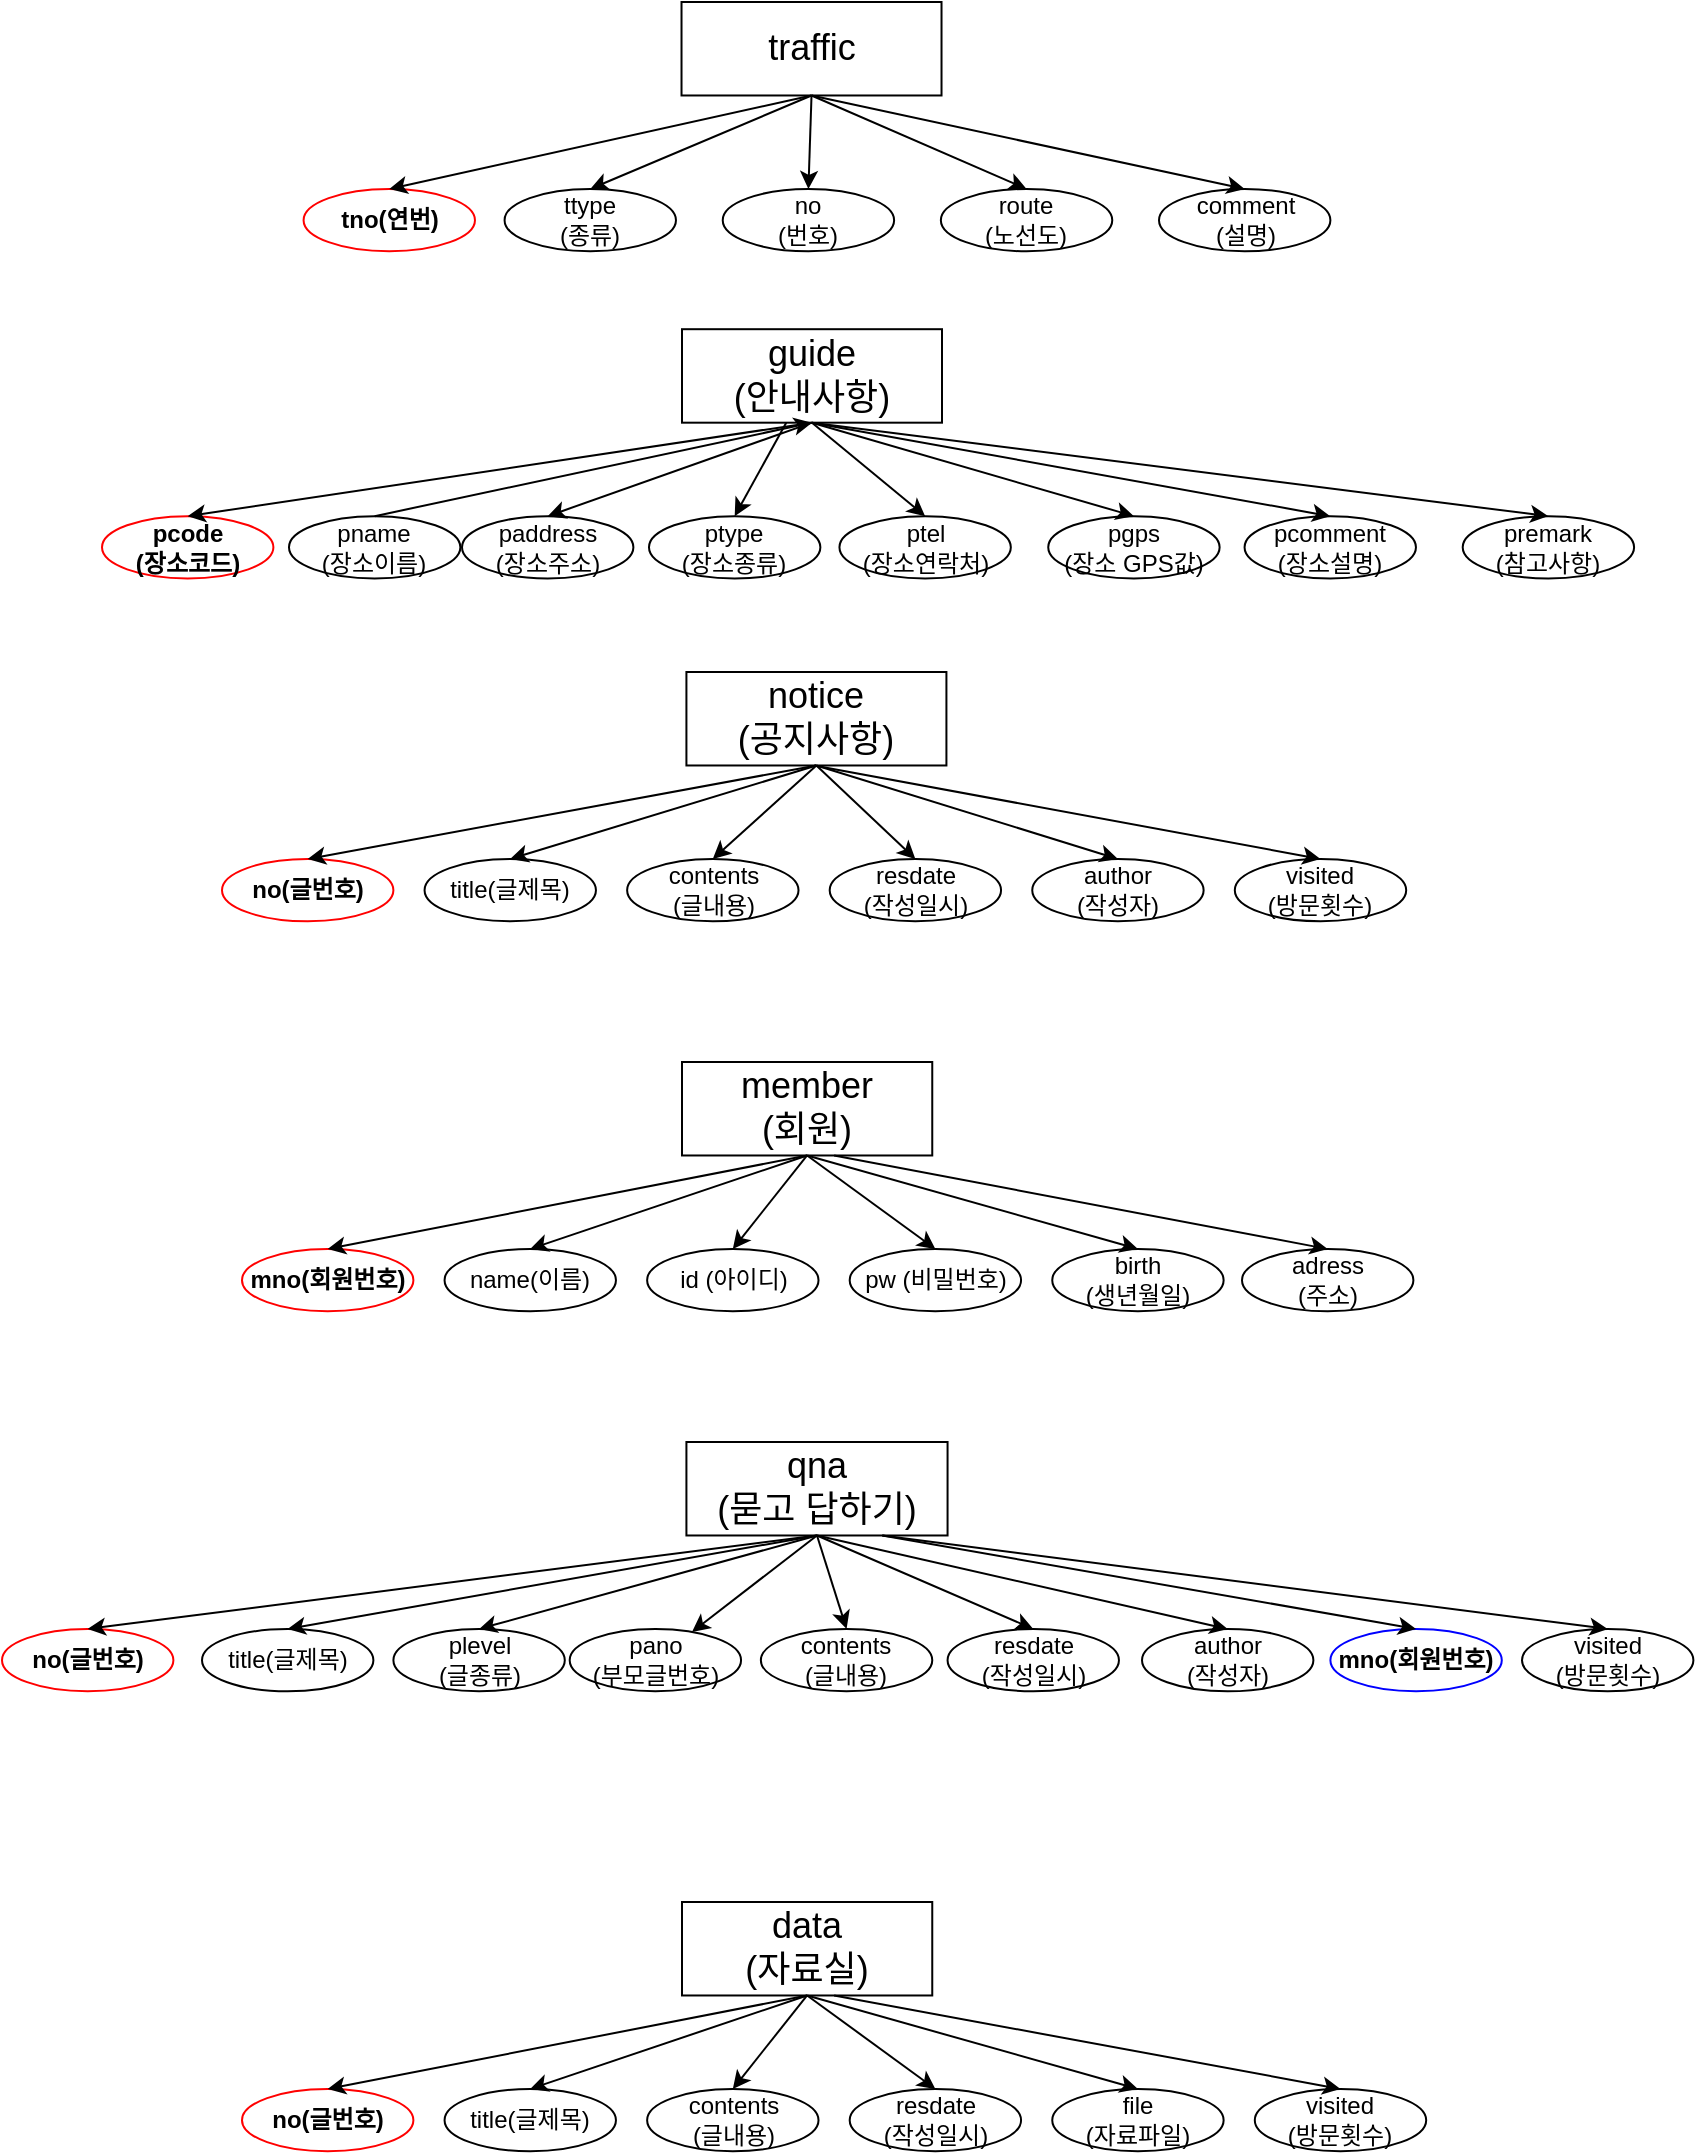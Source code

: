 <mxfile version="24.2.1" type="device">
  <diagram name="페이지-1" id="PMv8lx8V3qfni_dPulnV">
    <mxGraphModel dx="2577" dy="1800" grid="1" gridSize="10" guides="1" tooltips="1" connect="1" arrows="1" fold="1" page="1" pageScale="1" pageWidth="827" pageHeight="1169" math="0" shadow="0">
      <root>
        <mxCell id="0" />
        <mxCell id="1" parent="0" />
        <mxCell id="TnMOd77lt0L8lL9HjfpI-1" value="&lt;font style=&quot;font-size: 18px;&quot;&gt;traffic&lt;/font&gt;" style="rounded=0;whiteSpace=wrap;html=1;" parent="1" vertex="1">
          <mxGeometry x="209.76" y="60" width="130" height="46.74" as="geometry" />
        </mxCell>
        <mxCell id="TnMOd77lt0L8lL9HjfpI-2" value="ttype&lt;div&gt;(종류)&lt;/div&gt;" style="ellipse;whiteSpace=wrap;html=1;" parent="1" vertex="1">
          <mxGeometry x="121.29" y="153.488" width="85.698" height="31.163" as="geometry" />
        </mxCell>
        <mxCell id="TnMOd77lt0L8lL9HjfpI-3" value="no&lt;div&gt;(번호)&lt;/div&gt;" style="ellipse;whiteSpace=wrap;html=1;" parent="1" vertex="1">
          <mxGeometry x="230.36" y="153.488" width="85.698" height="31.163" as="geometry" />
        </mxCell>
        <mxCell id="TnMOd77lt0L8lL9HjfpI-4" value="route&lt;div&gt;(노선도)&lt;/div&gt;" style="ellipse;whiteSpace=wrap;html=1;" parent="1" vertex="1">
          <mxGeometry x="339.431" y="153.488" width="85.698" height="31.163" as="geometry" />
        </mxCell>
        <mxCell id="TnMOd77lt0L8lL9HjfpI-5" value="comment&lt;div&gt;(설명)&lt;/div&gt;" style="ellipse;whiteSpace=wrap;html=1;" parent="1" vertex="1">
          <mxGeometry x="448.501" y="153.488" width="85.698" height="31.163" as="geometry" />
        </mxCell>
        <mxCell id="TnMOd77lt0L8lL9HjfpI-6" value="" style="endArrow=classic;html=1;rounded=0;exitX=0.5;exitY=1;exitDx=0;exitDy=0;entryX=0.5;entryY=0;entryDx=0;entryDy=0;" parent="1" source="TnMOd77lt0L8lL9HjfpI-1" target="TnMOd77lt0L8lL9HjfpI-2" edge="1">
          <mxGeometry width="50" height="50" relative="1" as="geometry">
            <mxPoint x="258.018" y="293.721" as="sourcePoint" />
            <mxPoint x="296.972" y="254.767" as="targetPoint" />
          </mxGeometry>
        </mxCell>
        <mxCell id="TnMOd77lt0L8lL9HjfpI-7" value="" style="endArrow=classic;html=1;rounded=0;exitX=0.5;exitY=1;exitDx=0;exitDy=0;entryX=0.5;entryY=0;entryDx=0;entryDy=0;" parent="1" source="TnMOd77lt0L8lL9HjfpI-1" target="TnMOd77lt0L8lL9HjfpI-3" edge="1">
          <mxGeometry width="50" height="50" relative="1" as="geometry">
            <mxPoint x="284.506" y="114.535" as="sourcePoint" />
            <mxPoint x="121.68" y="161.279" as="targetPoint" />
          </mxGeometry>
        </mxCell>
        <mxCell id="TnMOd77lt0L8lL9HjfpI-8" value="" style="endArrow=classic;html=1;rounded=0;exitX=0.5;exitY=1;exitDx=0;exitDy=0;entryX=0.5;entryY=0;entryDx=0;entryDy=0;" parent="1" source="TnMOd77lt0L8lL9HjfpI-1" target="TnMOd77lt0L8lL9HjfpI-4" edge="1">
          <mxGeometry width="50" height="50" relative="1" as="geometry">
            <mxPoint x="284.506" y="114.535" as="sourcePoint" />
            <mxPoint x="230.75" y="161.279" as="targetPoint" />
          </mxGeometry>
        </mxCell>
        <mxCell id="TnMOd77lt0L8lL9HjfpI-9" value="" style="endArrow=classic;html=1;rounded=0;exitX=0.5;exitY=1;exitDx=0;exitDy=0;entryX=0.5;entryY=0;entryDx=0;entryDy=0;" parent="1" source="TnMOd77lt0L8lL9HjfpI-1" target="TnMOd77lt0L8lL9HjfpI-5" edge="1">
          <mxGeometry width="50" height="50" relative="1" as="geometry">
            <mxPoint x="284.506" y="114.535" as="sourcePoint" />
            <mxPoint x="339.821" y="161.279" as="targetPoint" />
          </mxGeometry>
        </mxCell>
        <mxCell id="TnMOd77lt0L8lL9HjfpI-10" value="&lt;span style=&quot;font-size: 18px;&quot;&gt;guide&lt;/span&gt;&lt;div&gt;&lt;span style=&quot;font-size: 18px;&quot;&gt;(안내사항)&lt;/span&gt;&lt;/div&gt;" style="rounded=0;whiteSpace=wrap;html=1;" parent="1" vertex="1">
          <mxGeometry x="210" y="223.6" width="130" height="46.74" as="geometry" />
        </mxCell>
        <mxCell id="TnMOd77lt0L8lL9HjfpI-11" value="&lt;b&gt;pcode&lt;/b&gt;&lt;div&gt;&lt;b&gt;(장소코드)&lt;/b&gt;&lt;/div&gt;" style="ellipse;whiteSpace=wrap;html=1;strokeColor=#FF0000;" parent="1" vertex="1">
          <mxGeometry x="-80" y="317.093" width="85.698" height="31.163" as="geometry" />
        </mxCell>
        <mxCell id="TnMOd77lt0L8lL9HjfpI-12" value="paddress&lt;div&gt;(장소주소)&lt;/div&gt;" style="ellipse;whiteSpace=wrap;html=1;" parent="1" vertex="1">
          <mxGeometry x="100.0" y="317.093" width="85.698" height="31.163" as="geometry" />
        </mxCell>
        <mxCell id="TnMOd77lt0L8lL9HjfpI-13" value="ptel&lt;div&gt;(장소연락처)&lt;/div&gt;" style="ellipse;whiteSpace=wrap;html=1;" parent="1" vertex="1">
          <mxGeometry x="288.72" y="317.093" width="85.698" height="31.163" as="geometry" />
        </mxCell>
        <mxCell id="TnMOd77lt0L8lL9HjfpI-14" value="pgps&lt;div&gt;(장소 GPS값)&lt;/div&gt;" style="ellipse;whiteSpace=wrap;html=1;" parent="1" vertex="1">
          <mxGeometry x="393.116" y="317.093" width="85.698" height="31.163" as="geometry" />
        </mxCell>
        <mxCell id="TnMOd77lt0L8lL9HjfpI-15" value="" style="endArrow=classic;html=1;rounded=0;exitX=0.5;exitY=1;exitDx=0;exitDy=0;entryX=0.5;entryY=0;entryDx=0;entryDy=0;" parent="1" source="TnMOd77lt0L8lL9HjfpI-10" target="TnMOd77lt0L8lL9HjfpI-11" edge="1">
          <mxGeometry width="50" height="50" relative="1" as="geometry">
            <mxPoint x="208.258" y="457.326" as="sourcePoint" />
            <mxPoint x="247.212" y="418.372" as="targetPoint" />
          </mxGeometry>
        </mxCell>
        <mxCell id="TnMOd77lt0L8lL9HjfpI-16" value="" style="endArrow=classic;html=1;rounded=0;exitX=0.5;exitY=1;exitDx=0;exitDy=0;entryX=0.5;entryY=0;entryDx=0;entryDy=0;" parent="1" source="TnMOd77lt0L8lL9HjfpI-10" target="TnMOd77lt0L8lL9HjfpI-12" edge="1">
          <mxGeometry width="50" height="50" relative="1" as="geometry">
            <mxPoint x="234.746" y="278.14" as="sourcePoint" />
            <mxPoint x="71.92" y="324.884" as="targetPoint" />
          </mxGeometry>
        </mxCell>
        <mxCell id="TnMOd77lt0L8lL9HjfpI-17" value="" style="endArrow=classic;html=1;rounded=0;exitX=0.5;exitY=1;exitDx=0;exitDy=0;entryX=0.5;entryY=0;entryDx=0;entryDy=0;" parent="1" source="TnMOd77lt0L8lL9HjfpI-10" target="TnMOd77lt0L8lL9HjfpI-13" edge="1">
          <mxGeometry width="50" height="50" relative="1" as="geometry">
            <mxPoint x="234.746" y="278.14" as="sourcePoint" />
            <mxPoint x="180.99" y="324.884" as="targetPoint" />
          </mxGeometry>
        </mxCell>
        <mxCell id="TnMOd77lt0L8lL9HjfpI-18" value="" style="endArrow=classic;html=1;rounded=0;exitX=0.5;exitY=1;exitDx=0;exitDy=0;entryX=0.5;entryY=0;entryDx=0;entryDy=0;" parent="1" source="TnMOd77lt0L8lL9HjfpI-10" target="TnMOd77lt0L8lL9HjfpI-14" edge="1">
          <mxGeometry width="50" height="50" relative="1" as="geometry">
            <mxPoint x="234.746" y="278.14" as="sourcePoint" />
            <mxPoint x="290.061" y="324.884" as="targetPoint" />
          </mxGeometry>
        </mxCell>
        <mxCell id="TnMOd77lt0L8lL9HjfpI-19" value="pcomment&lt;div&gt;(장소설명)&lt;/div&gt;" style="ellipse;whiteSpace=wrap;html=1;" parent="1" vertex="1">
          <mxGeometry x="491.279" y="317.093" width="85.698" height="31.163" as="geometry" />
        </mxCell>
        <mxCell id="TnMOd77lt0L8lL9HjfpI-20" value="premark&lt;div&gt;(참고사항)&lt;/div&gt;" style="ellipse;whiteSpace=wrap;html=1;" parent="1" vertex="1">
          <mxGeometry x="600.35" y="317.093" width="85.698" height="31.163" as="geometry" />
        </mxCell>
        <mxCell id="TnMOd77lt0L8lL9HjfpI-21" value="" style="endArrow=classic;html=1;rounded=0;exitX=0.5;exitY=1;exitDx=0;exitDy=0;entryX=0.5;entryY=0;entryDx=0;entryDy=0;" parent="1" source="TnMOd77lt0L8lL9HjfpI-10" target="TnMOd77lt0L8lL9HjfpI-19" edge="1">
          <mxGeometry width="50" height="50" relative="1" as="geometry">
            <mxPoint x="234.746" y="278.14" as="sourcePoint" />
            <mxPoint x="277.595" y="324.884" as="targetPoint" />
          </mxGeometry>
        </mxCell>
        <mxCell id="TnMOd77lt0L8lL9HjfpI-22" value="" style="endArrow=classic;html=1;rounded=0;entryX=0.5;entryY=0;entryDx=0;entryDy=0;exitX=0.5;exitY=1;exitDx=0;exitDy=0;" parent="1" source="TnMOd77lt0L8lL9HjfpI-10" target="TnMOd77lt0L8lL9HjfpI-20" edge="1">
          <mxGeometry width="50" height="50" relative="1" as="geometry">
            <mxPoint x="231.63" y="270.349" as="sourcePoint" />
            <mxPoint x="375.759" y="324.884" as="targetPoint" />
          </mxGeometry>
        </mxCell>
        <mxCell id="TnMOd77lt0L8lL9HjfpI-24" value="&lt;span style=&quot;font-size: 18px;&quot;&gt;notice&lt;/span&gt;&lt;div&gt;&lt;span style=&quot;font-size: 18px;&quot;&gt;(공지사항)&lt;/span&gt;&lt;/div&gt;" style="rounded=0;whiteSpace=wrap;html=1;" parent="1" vertex="1">
          <mxGeometry x="212.21" y="395" width="130" height="46.74" as="geometry" />
        </mxCell>
        <mxCell id="TnMOd77lt0L8lL9HjfpI-25" value="&lt;div&gt;&lt;b&gt;no(글번호)&lt;/b&gt;&lt;/div&gt;" style="ellipse;whiteSpace=wrap;html=1;strokeColor=#FF0000;" parent="1" vertex="1">
          <mxGeometry x="-19.999" y="488.488" width="85.698" height="31.163" as="geometry" />
        </mxCell>
        <mxCell id="TnMOd77lt0L8lL9HjfpI-26" value="title(글제목)" style="ellipse;whiteSpace=wrap;html=1;" parent="1" vertex="1">
          <mxGeometry x="81.28" y="488.488" width="85.698" height="31.163" as="geometry" />
        </mxCell>
        <mxCell id="TnMOd77lt0L8lL9HjfpI-27" value="contents&lt;div&gt;(글내용)&lt;/div&gt;" style="ellipse;whiteSpace=wrap;html=1;" parent="1" vertex="1">
          <mxGeometry x="182.56" y="488.488" width="85.698" height="31.163" as="geometry" />
        </mxCell>
        <mxCell id="TnMOd77lt0L8lL9HjfpI-28" value="resdate&lt;div&gt;(작성일시)&lt;/div&gt;" style="ellipse;whiteSpace=wrap;html=1;" parent="1" vertex="1">
          <mxGeometry x="283.84" y="488.488" width="85.698" height="31.163" as="geometry" />
        </mxCell>
        <mxCell id="TnMOd77lt0L8lL9HjfpI-29" value="" style="endArrow=classic;html=1;rounded=0;exitX=0.5;exitY=1;exitDx=0;exitDy=0;entryX=0.5;entryY=0;entryDx=0;entryDy=0;" parent="1" source="TnMOd77lt0L8lL9HjfpI-24" target="TnMOd77lt0L8lL9HjfpI-25" edge="1">
          <mxGeometry width="50" height="50" relative="1" as="geometry">
            <mxPoint x="259.689" y="628.721" as="sourcePoint" />
            <mxPoint x="298.642" y="589.767" as="targetPoint" />
          </mxGeometry>
        </mxCell>
        <mxCell id="TnMOd77lt0L8lL9HjfpI-30" value="" style="endArrow=classic;html=1;rounded=0;exitX=0.5;exitY=1;exitDx=0;exitDy=0;entryX=0.5;entryY=0;entryDx=0;entryDy=0;" parent="1" source="TnMOd77lt0L8lL9HjfpI-24" target="TnMOd77lt0L8lL9HjfpI-26" edge="1">
          <mxGeometry width="50" height="50" relative="1" as="geometry">
            <mxPoint x="286.177" y="449.535" as="sourcePoint" />
            <mxPoint x="123.351" y="496.279" as="targetPoint" />
          </mxGeometry>
        </mxCell>
        <mxCell id="TnMOd77lt0L8lL9HjfpI-31" value="" style="endArrow=classic;html=1;rounded=0;exitX=0.5;exitY=1;exitDx=0;exitDy=0;entryX=0.5;entryY=0;entryDx=0;entryDy=0;" parent="1" source="TnMOd77lt0L8lL9HjfpI-24" target="TnMOd77lt0L8lL9HjfpI-27" edge="1">
          <mxGeometry width="50" height="50" relative="1" as="geometry">
            <mxPoint x="286.177" y="449.535" as="sourcePoint" />
            <mxPoint x="232.421" y="496.279" as="targetPoint" />
          </mxGeometry>
        </mxCell>
        <mxCell id="TnMOd77lt0L8lL9HjfpI-32" value="" style="endArrow=classic;html=1;rounded=0;exitX=0.5;exitY=1;exitDx=0;exitDy=0;entryX=0.5;entryY=0;entryDx=0;entryDy=0;" parent="1" source="TnMOd77lt0L8lL9HjfpI-24" target="TnMOd77lt0L8lL9HjfpI-28" edge="1">
          <mxGeometry width="50" height="50" relative="1" as="geometry">
            <mxPoint x="286.177" y="449.535" as="sourcePoint" />
            <mxPoint x="341.492" y="496.279" as="targetPoint" />
          </mxGeometry>
        </mxCell>
        <mxCell id="TnMOd77lt0L8lL9HjfpI-33" value="author&lt;div&gt;(작성자)&lt;/div&gt;" style="ellipse;whiteSpace=wrap;html=1;" parent="1" vertex="1">
          <mxGeometry x="385.12" y="488.488" width="85.698" height="31.163" as="geometry" />
        </mxCell>
        <mxCell id="TnMOd77lt0L8lL9HjfpI-34" value="visited&lt;div&gt;(방문횟수)&lt;/div&gt;" style="ellipse;whiteSpace=wrap;html=1;" parent="1" vertex="1">
          <mxGeometry x="486.399" y="488.488" width="85.698" height="31.163" as="geometry" />
        </mxCell>
        <mxCell id="TnMOd77lt0L8lL9HjfpI-35" value="" style="endArrow=classic;html=1;rounded=0;exitX=0.5;exitY=1;exitDx=0;exitDy=0;entryX=0.5;entryY=0;entryDx=0;entryDy=0;" parent="1" source="TnMOd77lt0L8lL9HjfpI-24" target="TnMOd77lt0L8lL9HjfpI-33" edge="1">
          <mxGeometry width="50" height="50" relative="1" as="geometry">
            <mxPoint x="286.177" y="449.535" as="sourcePoint" />
            <mxPoint x="334.48" y="496.279" as="targetPoint" />
          </mxGeometry>
        </mxCell>
        <mxCell id="TnMOd77lt0L8lL9HjfpI-36" value="" style="endArrow=classic;html=1;rounded=0;entryX=0.5;entryY=0;entryDx=0;entryDy=0;" parent="1" target="TnMOd77lt0L8lL9HjfpI-34" edge="1">
          <mxGeometry width="50" height="50" relative="1" as="geometry">
            <mxPoint x="276.049" y="441.744" as="sourcePoint" />
            <mxPoint x="435.76" y="496.279" as="targetPoint" />
          </mxGeometry>
        </mxCell>
        <mxCell id="TnMOd77lt0L8lL9HjfpI-37" value="&lt;span style=&quot;font-size: 18px;&quot;&gt;qna&lt;/span&gt;&lt;br&gt;&lt;div&gt;&lt;span style=&quot;font-size: 18px;&quot;&gt;(묻고 답하기)&lt;/span&gt;&lt;/div&gt;" style="rounded=0;whiteSpace=wrap;html=1;" parent="1" vertex="1">
          <mxGeometry x="212.21" y="780" width="130.57" height="46.74" as="geometry" />
        </mxCell>
        <mxCell id="TnMOd77lt0L8lL9HjfpI-38" value="&lt;div&gt;&lt;b&gt;no(글번호)&lt;/b&gt;&lt;/div&gt;" style="ellipse;whiteSpace=wrap;html=1;strokeColor=#FF0000;" parent="1" vertex="1">
          <mxGeometry x="-129.999" y="873.483" width="85.698" height="31.163" as="geometry" />
        </mxCell>
        <mxCell id="TnMOd77lt0L8lL9HjfpI-39" value="title(글제목)" style="ellipse;whiteSpace=wrap;html=1;" parent="1" vertex="1">
          <mxGeometry x="-30.0" y="873.493" width="85.698" height="31.163" as="geometry" />
        </mxCell>
        <mxCell id="TnMOd77lt0L8lL9HjfpI-40" value="plevel&lt;div&gt;(글종류)&lt;/div&gt;" style="ellipse;whiteSpace=wrap;html=1;" parent="1" vertex="1">
          <mxGeometry x="65.7" y="873.483" width="85.698" height="31.163" as="geometry" />
        </mxCell>
        <mxCell id="TnMOd77lt0L8lL9HjfpI-41" value="resdate&lt;div&gt;(작성일시)&lt;/div&gt;" style="ellipse;whiteSpace=wrap;html=1;" parent="1" vertex="1">
          <mxGeometry x="342.782" y="873.493" width="85.698" height="31.163" as="geometry" />
        </mxCell>
        <mxCell id="TnMOd77lt0L8lL9HjfpI-42" value="" style="endArrow=classic;html=1;rounded=0;exitX=0.5;exitY=1;exitDx=0;exitDy=0;entryX=0.5;entryY=0;entryDx=0;entryDy=0;" parent="1" source="TnMOd77lt0L8lL9HjfpI-37" target="TnMOd77lt0L8lL9HjfpI-38" edge="1">
          <mxGeometry width="50" height="50" relative="1" as="geometry">
            <mxPoint x="207.479" y="1013.726" as="sourcePoint" />
            <mxPoint x="246.432" y="974.772" as="targetPoint" />
          </mxGeometry>
        </mxCell>
        <mxCell id="TnMOd77lt0L8lL9HjfpI-43" value="" style="endArrow=classic;html=1;rounded=0;exitX=0.5;exitY=1;exitDx=0;exitDy=0;entryX=0.5;entryY=0;entryDx=0;entryDy=0;" parent="1" source="TnMOd77lt0L8lL9HjfpI-37" target="TnMOd77lt0L8lL9HjfpI-39" edge="1">
          <mxGeometry width="50" height="50" relative="1" as="geometry">
            <mxPoint x="233.967" y="834.54" as="sourcePoint" />
            <mxPoint x="71.141" y="881.284" as="targetPoint" />
          </mxGeometry>
        </mxCell>
        <mxCell id="TnMOd77lt0L8lL9HjfpI-44" value="" style="endArrow=classic;html=1;rounded=0;exitX=0.5;exitY=1;exitDx=0;exitDy=0;entryX=0.5;entryY=0;entryDx=0;entryDy=0;" parent="1" source="TnMOd77lt0L8lL9HjfpI-37" target="TnMOd77lt0L8lL9HjfpI-40" edge="1">
          <mxGeometry width="50" height="50" relative="1" as="geometry">
            <mxPoint x="233.967" y="834.54" as="sourcePoint" />
            <mxPoint x="180.211" y="881.284" as="targetPoint" />
          </mxGeometry>
        </mxCell>
        <mxCell id="TnMOd77lt0L8lL9HjfpI-45" value="" style="endArrow=classic;html=1;rounded=0;exitX=0.5;exitY=1;exitDx=0;exitDy=0;entryX=0.5;entryY=0;entryDx=0;entryDy=0;" parent="1" source="TnMOd77lt0L8lL9HjfpI-37" target="TnMOd77lt0L8lL9HjfpI-41" edge="1">
          <mxGeometry width="50" height="50" relative="1" as="geometry">
            <mxPoint x="233.967" y="834.54" as="sourcePoint" />
            <mxPoint x="289.282" y="881.284" as="targetPoint" />
          </mxGeometry>
        </mxCell>
        <mxCell id="TnMOd77lt0L8lL9HjfpI-46" value="author&lt;div&gt;(작성자)&lt;/div&gt;" style="ellipse;whiteSpace=wrap;html=1;" parent="1" vertex="1">
          <mxGeometry x="440.002" y="873.493" width="85.698" height="31.163" as="geometry" />
        </mxCell>
        <mxCell id="TnMOd77lt0L8lL9HjfpI-47" value="visited&lt;div&gt;(방문횟수)&lt;/div&gt;" style="ellipse;whiteSpace=wrap;html=1;" parent="1" vertex="1">
          <mxGeometry x="630.002" y="873.493" width="85.698" height="31.163" as="geometry" />
        </mxCell>
        <mxCell id="TnMOd77lt0L8lL9HjfpI-48" value="" style="endArrow=classic;html=1;rounded=0;exitX=0.5;exitY=1;exitDx=0;exitDy=0;entryX=0.5;entryY=0;entryDx=0;entryDy=0;" parent="1" source="TnMOd77lt0L8lL9HjfpI-37" target="TnMOd77lt0L8lL9HjfpI-46" edge="1">
          <mxGeometry width="50" height="50" relative="1" as="geometry">
            <mxPoint x="233.967" y="834.54" as="sourcePoint" />
            <mxPoint x="282.27" y="881.284" as="targetPoint" />
          </mxGeometry>
        </mxCell>
        <mxCell id="TnMOd77lt0L8lL9HjfpI-49" value="" style="endArrow=classic;html=1;rounded=0;entryX=0.5;entryY=0;entryDx=0;entryDy=0;exitX=0.75;exitY=1;exitDx=0;exitDy=0;" parent="1" source="TnMOd77lt0L8lL9HjfpI-37" target="TnMOd77lt0L8lL9HjfpI-47" edge="1">
          <mxGeometry width="50" height="50" relative="1" as="geometry">
            <mxPoint x="362.815" y="846.078" as="sourcePoint" />
            <mxPoint x="383.55" y="881.284" as="targetPoint" />
          </mxGeometry>
        </mxCell>
        <mxCell id="TnMOd77lt0L8lL9HjfpI-50" value="pano&lt;div&gt;(부모글번호)&lt;/div&gt;" style="ellipse;whiteSpace=wrap;html=1;" parent="1" vertex="1">
          <mxGeometry x="153.842" y="873.487" width="85.698" height="31.163" as="geometry" />
        </mxCell>
        <mxCell id="TnMOd77lt0L8lL9HjfpI-52" value="" style="endArrow=classic;html=1;rounded=0;entryX=0.5;entryY=0;entryDx=0;entryDy=0;exitX=0.5;exitY=1;exitDx=0;exitDy=0;" parent="1" source="TnMOd77lt0L8lL9HjfpI-37" target="TnMOd77lt0L8lL9HjfpI-54" edge="1">
          <mxGeometry width="50" height="50" relative="1" as="geometry">
            <mxPoint x="223.839" y="826.749" as="sourcePoint" />
            <mxPoint x="321.224" y="826.749" as="targetPoint" />
          </mxGeometry>
        </mxCell>
        <mxCell id="TnMOd77lt0L8lL9HjfpI-54" value="contents&lt;div&gt;(글내용)&lt;/div&gt;" style="ellipse;whiteSpace=wrap;html=1;" parent="1" vertex="1">
          <mxGeometry x="249.435" y="873.489" width="85.698" height="31.163" as="geometry" />
        </mxCell>
        <mxCell id="TnMOd77lt0L8lL9HjfpI-55" value="" style="endArrow=classic;html=1;rounded=0;exitX=0.5;exitY=1;exitDx=0;exitDy=0;" parent="1" source="TnMOd77lt0L8lL9HjfpI-37" target="TnMOd77lt0L8lL9HjfpI-50" edge="1">
          <mxGeometry width="50" height="50" relative="1" as="geometry">
            <mxPoint x="230" y="831.4" as="sourcePoint" />
            <mxPoint x="393" y="883.4" as="targetPoint" />
          </mxGeometry>
        </mxCell>
        <mxCell id="TnMOd77lt0L8lL9HjfpI-56" value="&lt;span style=&quot;font-size: 18px;&quot;&gt;data&lt;/span&gt;&lt;div&gt;&lt;span style=&quot;font-size: 18px;&quot;&gt;(자료실)&lt;/span&gt;&lt;/div&gt;" style="rounded=0;whiteSpace=wrap;html=1;" parent="1" vertex="1">
          <mxGeometry x="210" y="1010" width="125.13" height="46.74" as="geometry" />
        </mxCell>
        <mxCell id="TnMOd77lt0L8lL9HjfpI-57" value="&lt;div&gt;&lt;b&gt;no(글번호)&lt;/b&gt;&lt;/div&gt;" style="ellipse;whiteSpace=wrap;html=1;strokeColor=#FF0000;" parent="1" vertex="1">
          <mxGeometry x="-9.999" y="1103.488" width="85.698" height="31.163" as="geometry" />
        </mxCell>
        <mxCell id="TnMOd77lt0L8lL9HjfpI-58" value="title(글제목)" style="ellipse;whiteSpace=wrap;html=1;" parent="1" vertex="1">
          <mxGeometry x="91.28" y="1103.488" width="85.698" height="31.163" as="geometry" />
        </mxCell>
        <mxCell id="TnMOd77lt0L8lL9HjfpI-59" value="contents&lt;div&gt;(글내용)&lt;/div&gt;" style="ellipse;whiteSpace=wrap;html=1;" parent="1" vertex="1">
          <mxGeometry x="192.56" y="1103.488" width="85.698" height="31.163" as="geometry" />
        </mxCell>
        <mxCell id="TnMOd77lt0L8lL9HjfpI-60" value="resdate&lt;div&gt;(작성일시)&lt;/div&gt;" style="ellipse;whiteSpace=wrap;html=1;" parent="1" vertex="1">
          <mxGeometry x="293.84" y="1103.488" width="85.698" height="31.163" as="geometry" />
        </mxCell>
        <mxCell id="TnMOd77lt0L8lL9HjfpI-61" value="" style="endArrow=classic;html=1;rounded=0;exitX=0.5;exitY=1;exitDx=0;exitDy=0;entryX=0.5;entryY=0;entryDx=0;entryDy=0;" parent="1" source="TnMOd77lt0L8lL9HjfpI-56" target="TnMOd77lt0L8lL9HjfpI-57" edge="1">
          <mxGeometry width="50" height="50" relative="1" as="geometry">
            <mxPoint x="269.689" y="1243.721" as="sourcePoint" />
            <mxPoint x="308.642" y="1204.767" as="targetPoint" />
          </mxGeometry>
        </mxCell>
        <mxCell id="TnMOd77lt0L8lL9HjfpI-62" value="" style="endArrow=classic;html=1;rounded=0;exitX=0.5;exitY=1;exitDx=0;exitDy=0;entryX=0.5;entryY=0;entryDx=0;entryDy=0;" parent="1" source="TnMOd77lt0L8lL9HjfpI-56" target="TnMOd77lt0L8lL9HjfpI-58" edge="1">
          <mxGeometry width="50" height="50" relative="1" as="geometry">
            <mxPoint x="296.177" y="1064.535" as="sourcePoint" />
            <mxPoint x="133.351" y="1111.279" as="targetPoint" />
          </mxGeometry>
        </mxCell>
        <mxCell id="TnMOd77lt0L8lL9HjfpI-63" value="" style="endArrow=classic;html=1;rounded=0;exitX=0.5;exitY=1;exitDx=0;exitDy=0;entryX=0.5;entryY=0;entryDx=0;entryDy=0;" parent="1" source="TnMOd77lt0L8lL9HjfpI-56" target="TnMOd77lt0L8lL9HjfpI-59" edge="1">
          <mxGeometry width="50" height="50" relative="1" as="geometry">
            <mxPoint x="296.177" y="1064.535" as="sourcePoint" />
            <mxPoint x="242.421" y="1111.279" as="targetPoint" />
          </mxGeometry>
        </mxCell>
        <mxCell id="TnMOd77lt0L8lL9HjfpI-64" value="" style="endArrow=classic;html=1;rounded=0;exitX=0.5;exitY=1;exitDx=0;exitDy=0;entryX=0.5;entryY=0;entryDx=0;entryDy=0;" parent="1" source="TnMOd77lt0L8lL9HjfpI-56" target="TnMOd77lt0L8lL9HjfpI-60" edge="1">
          <mxGeometry width="50" height="50" relative="1" as="geometry">
            <mxPoint x="296.177" y="1064.535" as="sourcePoint" />
            <mxPoint x="351.492" y="1111.279" as="targetPoint" />
          </mxGeometry>
        </mxCell>
        <mxCell id="TnMOd77lt0L8lL9HjfpI-65" value="&lt;div&gt;file&lt;/div&gt;(자료파일)" style="ellipse;whiteSpace=wrap;html=1;" parent="1" vertex="1">
          <mxGeometry x="395.12" y="1103.488" width="85.698" height="31.163" as="geometry" />
        </mxCell>
        <mxCell id="TnMOd77lt0L8lL9HjfpI-66" value="visited&lt;div&gt;(방문횟수)&lt;/div&gt;" style="ellipse;whiteSpace=wrap;html=1;" parent="1" vertex="1">
          <mxGeometry x="496.399" y="1103.488" width="85.698" height="31.163" as="geometry" />
        </mxCell>
        <mxCell id="TnMOd77lt0L8lL9HjfpI-67" value="" style="endArrow=classic;html=1;rounded=0;exitX=0.5;exitY=1;exitDx=0;exitDy=0;entryX=0.5;entryY=0;entryDx=0;entryDy=0;" parent="1" source="TnMOd77lt0L8lL9HjfpI-56" target="TnMOd77lt0L8lL9HjfpI-65" edge="1">
          <mxGeometry width="50" height="50" relative="1" as="geometry">
            <mxPoint x="296.177" y="1064.535" as="sourcePoint" />
            <mxPoint x="344.48" y="1111.279" as="targetPoint" />
          </mxGeometry>
        </mxCell>
        <mxCell id="TnMOd77lt0L8lL9HjfpI-68" value="" style="endArrow=classic;html=1;rounded=0;entryX=0.5;entryY=0;entryDx=0;entryDy=0;" parent="1" target="TnMOd77lt0L8lL9HjfpI-66" edge="1">
          <mxGeometry width="50" height="50" relative="1" as="geometry">
            <mxPoint x="286.049" y="1056.744" as="sourcePoint" />
            <mxPoint x="445.76" y="1111.279" as="targetPoint" />
          </mxGeometry>
        </mxCell>
        <mxCell id="TnMOd77lt0L8lL9HjfpI-71" value="&lt;span style=&quot;font-size: 18px;&quot;&gt;member&lt;/span&gt;&lt;div&gt;&lt;span style=&quot;font-size: 18px;&quot;&gt;(회원)&lt;/span&gt;&lt;/div&gt;" style="rounded=0;whiteSpace=wrap;html=1;" parent="1" vertex="1">
          <mxGeometry x="210" y="590" width="125.13" height="46.74" as="geometry" />
        </mxCell>
        <mxCell id="TnMOd77lt0L8lL9HjfpI-72" value="&lt;div&gt;&lt;b&gt;mno(회원번호)&lt;/b&gt;&lt;/div&gt;" style="ellipse;whiteSpace=wrap;html=1;strokeColor=#FF0000;" parent="1" vertex="1">
          <mxGeometry x="-9.999" y="683.488" width="85.698" height="31.163" as="geometry" />
        </mxCell>
        <mxCell id="TnMOd77lt0L8lL9HjfpI-73" value="name(이름)" style="ellipse;whiteSpace=wrap;html=1;" parent="1" vertex="1">
          <mxGeometry x="91.28" y="683.488" width="85.698" height="31.163" as="geometry" />
        </mxCell>
        <mxCell id="TnMOd77lt0L8lL9HjfpI-74" value="id (아이디)" style="ellipse;whiteSpace=wrap;html=1;" parent="1" vertex="1">
          <mxGeometry x="192.56" y="683.488" width="85.698" height="31.163" as="geometry" />
        </mxCell>
        <mxCell id="TnMOd77lt0L8lL9HjfpI-75" value="pw (비밀번호)" style="ellipse;whiteSpace=wrap;html=1;" parent="1" vertex="1">
          <mxGeometry x="293.84" y="683.488" width="85.698" height="31.163" as="geometry" />
        </mxCell>
        <mxCell id="TnMOd77lt0L8lL9HjfpI-76" value="" style="endArrow=classic;html=1;rounded=0;exitX=0.5;exitY=1;exitDx=0;exitDy=0;entryX=0.5;entryY=0;entryDx=0;entryDy=0;" parent="1" source="TnMOd77lt0L8lL9HjfpI-71" target="TnMOd77lt0L8lL9HjfpI-72" edge="1">
          <mxGeometry width="50" height="50" relative="1" as="geometry">
            <mxPoint x="269.689" y="823.721" as="sourcePoint" />
            <mxPoint x="308.642" y="784.767" as="targetPoint" />
          </mxGeometry>
        </mxCell>
        <mxCell id="TnMOd77lt0L8lL9HjfpI-77" value="" style="endArrow=classic;html=1;rounded=0;exitX=0.5;exitY=1;exitDx=0;exitDy=0;entryX=0.5;entryY=0;entryDx=0;entryDy=0;" parent="1" source="TnMOd77lt0L8lL9HjfpI-71" target="TnMOd77lt0L8lL9HjfpI-73" edge="1">
          <mxGeometry width="50" height="50" relative="1" as="geometry">
            <mxPoint x="296.177" y="644.535" as="sourcePoint" />
            <mxPoint x="133.351" y="691.279" as="targetPoint" />
          </mxGeometry>
        </mxCell>
        <mxCell id="TnMOd77lt0L8lL9HjfpI-78" value="" style="endArrow=classic;html=1;rounded=0;exitX=0.5;exitY=1;exitDx=0;exitDy=0;entryX=0.5;entryY=0;entryDx=0;entryDy=0;" parent="1" source="TnMOd77lt0L8lL9HjfpI-71" target="TnMOd77lt0L8lL9HjfpI-74" edge="1">
          <mxGeometry width="50" height="50" relative="1" as="geometry">
            <mxPoint x="296.177" y="644.535" as="sourcePoint" />
            <mxPoint x="242.421" y="691.279" as="targetPoint" />
          </mxGeometry>
        </mxCell>
        <mxCell id="TnMOd77lt0L8lL9HjfpI-79" value="" style="endArrow=classic;html=1;rounded=0;exitX=0.5;exitY=1;exitDx=0;exitDy=0;entryX=0.5;entryY=0;entryDx=0;entryDy=0;" parent="1" source="TnMOd77lt0L8lL9HjfpI-71" target="TnMOd77lt0L8lL9HjfpI-75" edge="1">
          <mxGeometry width="50" height="50" relative="1" as="geometry">
            <mxPoint x="296.177" y="644.535" as="sourcePoint" />
            <mxPoint x="351.492" y="691.279" as="targetPoint" />
          </mxGeometry>
        </mxCell>
        <mxCell id="TnMOd77lt0L8lL9HjfpI-80" value="birth&lt;div&gt;(생년월일)&lt;/div&gt;" style="ellipse;whiteSpace=wrap;html=1;" parent="1" vertex="1">
          <mxGeometry x="395.12" y="683.488" width="85.698" height="31.163" as="geometry" />
        </mxCell>
        <mxCell id="TnMOd77lt0L8lL9HjfpI-81" value="adress&lt;div&gt;(주소)&lt;/div&gt;" style="ellipse;whiteSpace=wrap;html=1;" parent="1" vertex="1">
          <mxGeometry x="490.0" y="683.488" width="85.698" height="31.163" as="geometry" />
        </mxCell>
        <mxCell id="TnMOd77lt0L8lL9HjfpI-82" value="" style="endArrow=classic;html=1;rounded=0;exitX=0.5;exitY=1;exitDx=0;exitDy=0;entryX=0.5;entryY=0;entryDx=0;entryDy=0;" parent="1" source="TnMOd77lt0L8lL9HjfpI-71" target="TnMOd77lt0L8lL9HjfpI-80" edge="1">
          <mxGeometry width="50" height="50" relative="1" as="geometry">
            <mxPoint x="296.177" y="644.535" as="sourcePoint" />
            <mxPoint x="344.48" y="691.279" as="targetPoint" />
          </mxGeometry>
        </mxCell>
        <mxCell id="TnMOd77lt0L8lL9HjfpI-83" value="" style="endArrow=classic;html=1;rounded=0;entryX=0.5;entryY=0;entryDx=0;entryDy=0;" parent="1" target="TnMOd77lt0L8lL9HjfpI-81" edge="1">
          <mxGeometry width="50" height="50" relative="1" as="geometry">
            <mxPoint x="286.049" y="636.744" as="sourcePoint" />
            <mxPoint x="539.249" y="683.488" as="targetPoint" />
          </mxGeometry>
        </mxCell>
        <mxCell id="ok1hcpmhz-qBzOmQx3Pu-1" value="&lt;b&gt;tno(연번)&lt;/b&gt;" style="ellipse;whiteSpace=wrap;html=1;strokeColor=#FF0000;" parent="1" vertex="1">
          <mxGeometry x="20.79" y="153.488" width="85.698" height="31.163" as="geometry" />
        </mxCell>
        <mxCell id="ok1hcpmhz-qBzOmQx3Pu-2" value="ptype&lt;div&gt;(장소종류)&lt;/div&gt;" style="ellipse;whiteSpace=wrap;html=1;" parent="1" vertex="1">
          <mxGeometry x="193.49" y="317.093" width="85.698" height="31.163" as="geometry" />
        </mxCell>
        <mxCell id="ok1hcpmhz-qBzOmQx3Pu-3" value="pname&lt;div&gt;(장소이름)&lt;/div&gt;" style="ellipse;whiteSpace=wrap;html=1;" parent="1" vertex="1">
          <mxGeometry x="13.49" y="317.093" width="85.698" height="31.163" as="geometry" />
        </mxCell>
        <mxCell id="VCdfn1hmr-cdpK7n2G_1-36" value="" style="endArrow=classic;html=1;rounded=0;entryX=0.5;entryY=0;entryDx=0;entryDy=0;" parent="1" source="TnMOd77lt0L8lL9HjfpI-10" target="ok1hcpmhz-qBzOmQx3Pu-2" edge="1">
          <mxGeometry width="50" height="50" relative="1" as="geometry">
            <mxPoint x="290" y="510" as="sourcePoint" />
            <mxPoint x="340" y="460" as="targetPoint" />
          </mxGeometry>
        </mxCell>
        <mxCell id="VCdfn1hmr-cdpK7n2G_1-39" value="" style="endArrow=classic;html=1;rounded=0;entryX=0.5;entryY=1;entryDx=0;entryDy=0;exitX=0.5;exitY=0;exitDx=0;exitDy=0;" parent="1" source="ok1hcpmhz-qBzOmQx3Pu-3" target="TnMOd77lt0L8lL9HjfpI-10" edge="1">
          <mxGeometry width="50" height="50" relative="1" as="geometry">
            <mxPoint x="290" y="510" as="sourcePoint" />
            <mxPoint x="340" y="460" as="targetPoint" />
          </mxGeometry>
        </mxCell>
        <mxCell id="VCdfn1hmr-cdpK7n2G_1-41" value="" style="endArrow=classic;html=1;rounded=0;exitX=0.5;exitY=1;exitDx=0;exitDy=0;entryX=0.5;entryY=0;entryDx=0;entryDy=0;" parent="1" source="TnMOd77lt0L8lL9HjfpI-1" target="ok1hcpmhz-qBzOmQx3Pu-1" edge="1">
          <mxGeometry width="50" height="50" relative="1" as="geometry">
            <mxPoint x="290" y="510" as="sourcePoint" />
            <mxPoint x="340" y="460" as="targetPoint" />
          </mxGeometry>
        </mxCell>
        <mxCell id="VCdfn1hmr-cdpK7n2G_1-42" value="&lt;div&gt;&lt;b&gt;mno(회원번호)&lt;/b&gt;&lt;/div&gt;" style="ellipse;whiteSpace=wrap;html=1;strokeColor=#0000FF;" parent="1" vertex="1">
          <mxGeometry x="534.201" y="873.488" width="85.698" height="31.163" as="geometry" />
        </mxCell>
        <mxCell id="VCdfn1hmr-cdpK7n2G_1-44" value="" style="endArrow=classic;html=1;rounded=0;exitX=0.75;exitY=1;exitDx=0;exitDy=0;entryX=0.5;entryY=0;entryDx=0;entryDy=0;" parent="1" source="TnMOd77lt0L8lL9HjfpI-37" target="VCdfn1hmr-cdpK7n2G_1-42" edge="1">
          <mxGeometry width="50" height="50" relative="1" as="geometry">
            <mxPoint x="400" y="810" as="sourcePoint" />
            <mxPoint x="450" y="760" as="targetPoint" />
          </mxGeometry>
        </mxCell>
      </root>
    </mxGraphModel>
  </diagram>
</mxfile>

